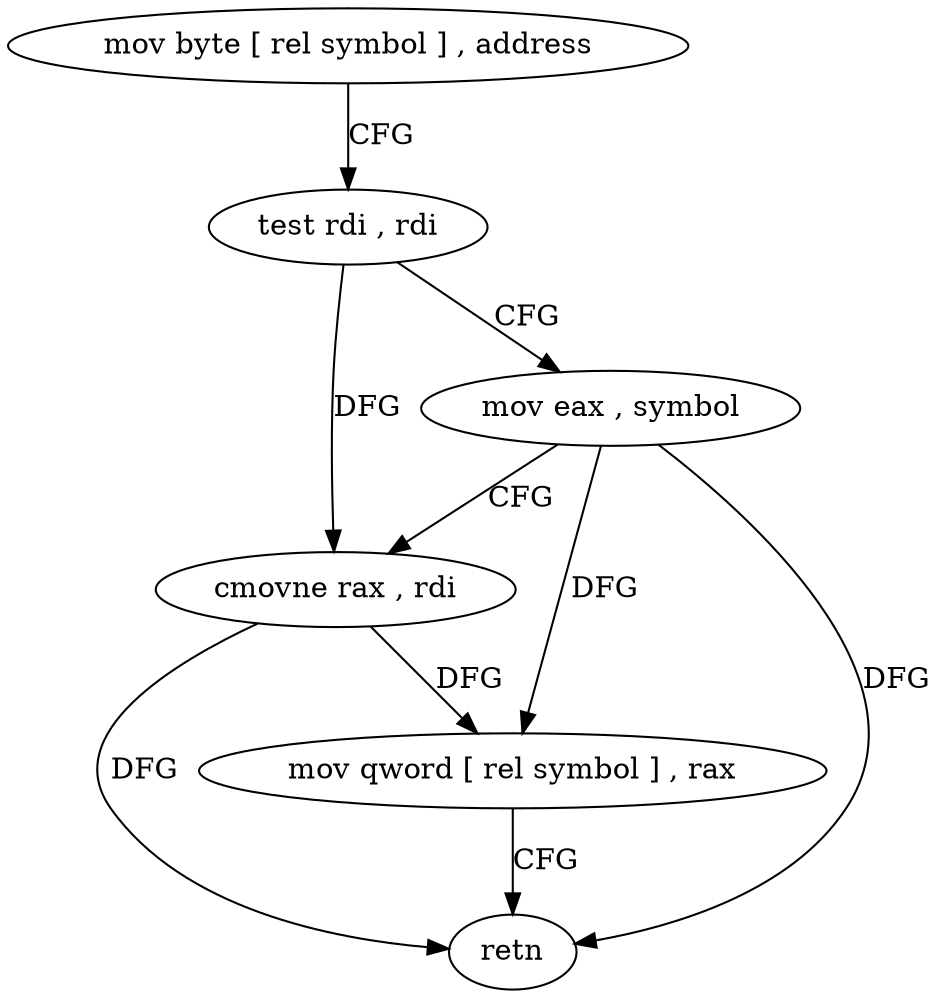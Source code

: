 digraph "func" {
"4202784" [label = "mov byte [ rel symbol ] , address" ]
"4202791" [label = "test rdi , rdi" ]
"4202794" [label = "mov eax , symbol" ]
"4202799" [label = "cmovne rax , rdi" ]
"4202803" [label = "mov qword [ rel symbol ] , rax" ]
"4202810" [label = "retn" ]
"4202784" -> "4202791" [ label = "CFG" ]
"4202791" -> "4202794" [ label = "CFG" ]
"4202791" -> "4202799" [ label = "DFG" ]
"4202794" -> "4202799" [ label = "CFG" ]
"4202794" -> "4202803" [ label = "DFG" ]
"4202794" -> "4202810" [ label = "DFG" ]
"4202799" -> "4202803" [ label = "DFG" ]
"4202799" -> "4202810" [ label = "DFG" ]
"4202803" -> "4202810" [ label = "CFG" ]
}
